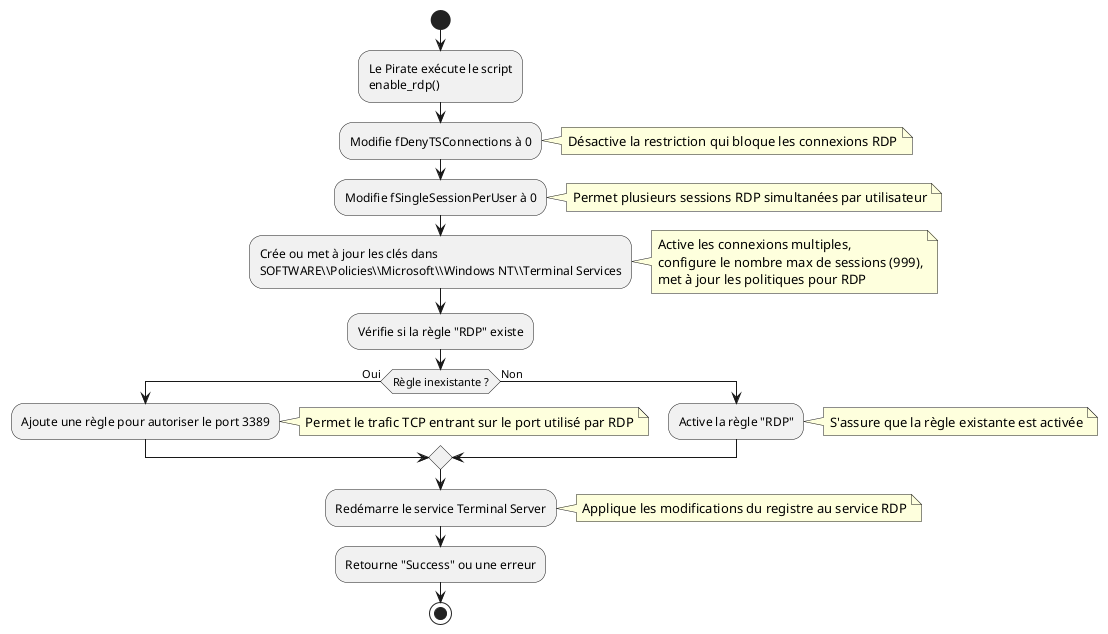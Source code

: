 @startuml

start

:Le Pirate exécute le script
enable_rdp();

:Modifie fDenyTSConnections à 0;
note right
Désactive la restriction qui bloque les connexions RDP
end note

:Modifie fSingleSessionPerUser à 0;
note right
Permet plusieurs sessions RDP simultanées par utilisateur
end note

:Crée ou met à jour les clés dans
SOFTWARE\\Policies\\Microsoft\\Windows NT\\Terminal Services;
note right
Active les connexions multiples,
configure le nombre max de sessions (999),
met à jour les politiques pour RDP
end note

:Vérifie si la règle "RDP" existe;
if (Règle inexistante ?) then (Oui)
  :Ajoute une règle pour autoriser le port 3389;
  note right
  Permet le trafic TCP entrant sur le port utilisé par RDP
  end note
else (Non)
  :Active la règle "RDP";
  note right
  S'assure que la règle existante est activée
  end note
endif

:Redémarre le service Terminal Server;
note right
Applique les modifications du registre au service RDP
end note

:Retourne "Success" ou une erreur;

stop

@enduml

